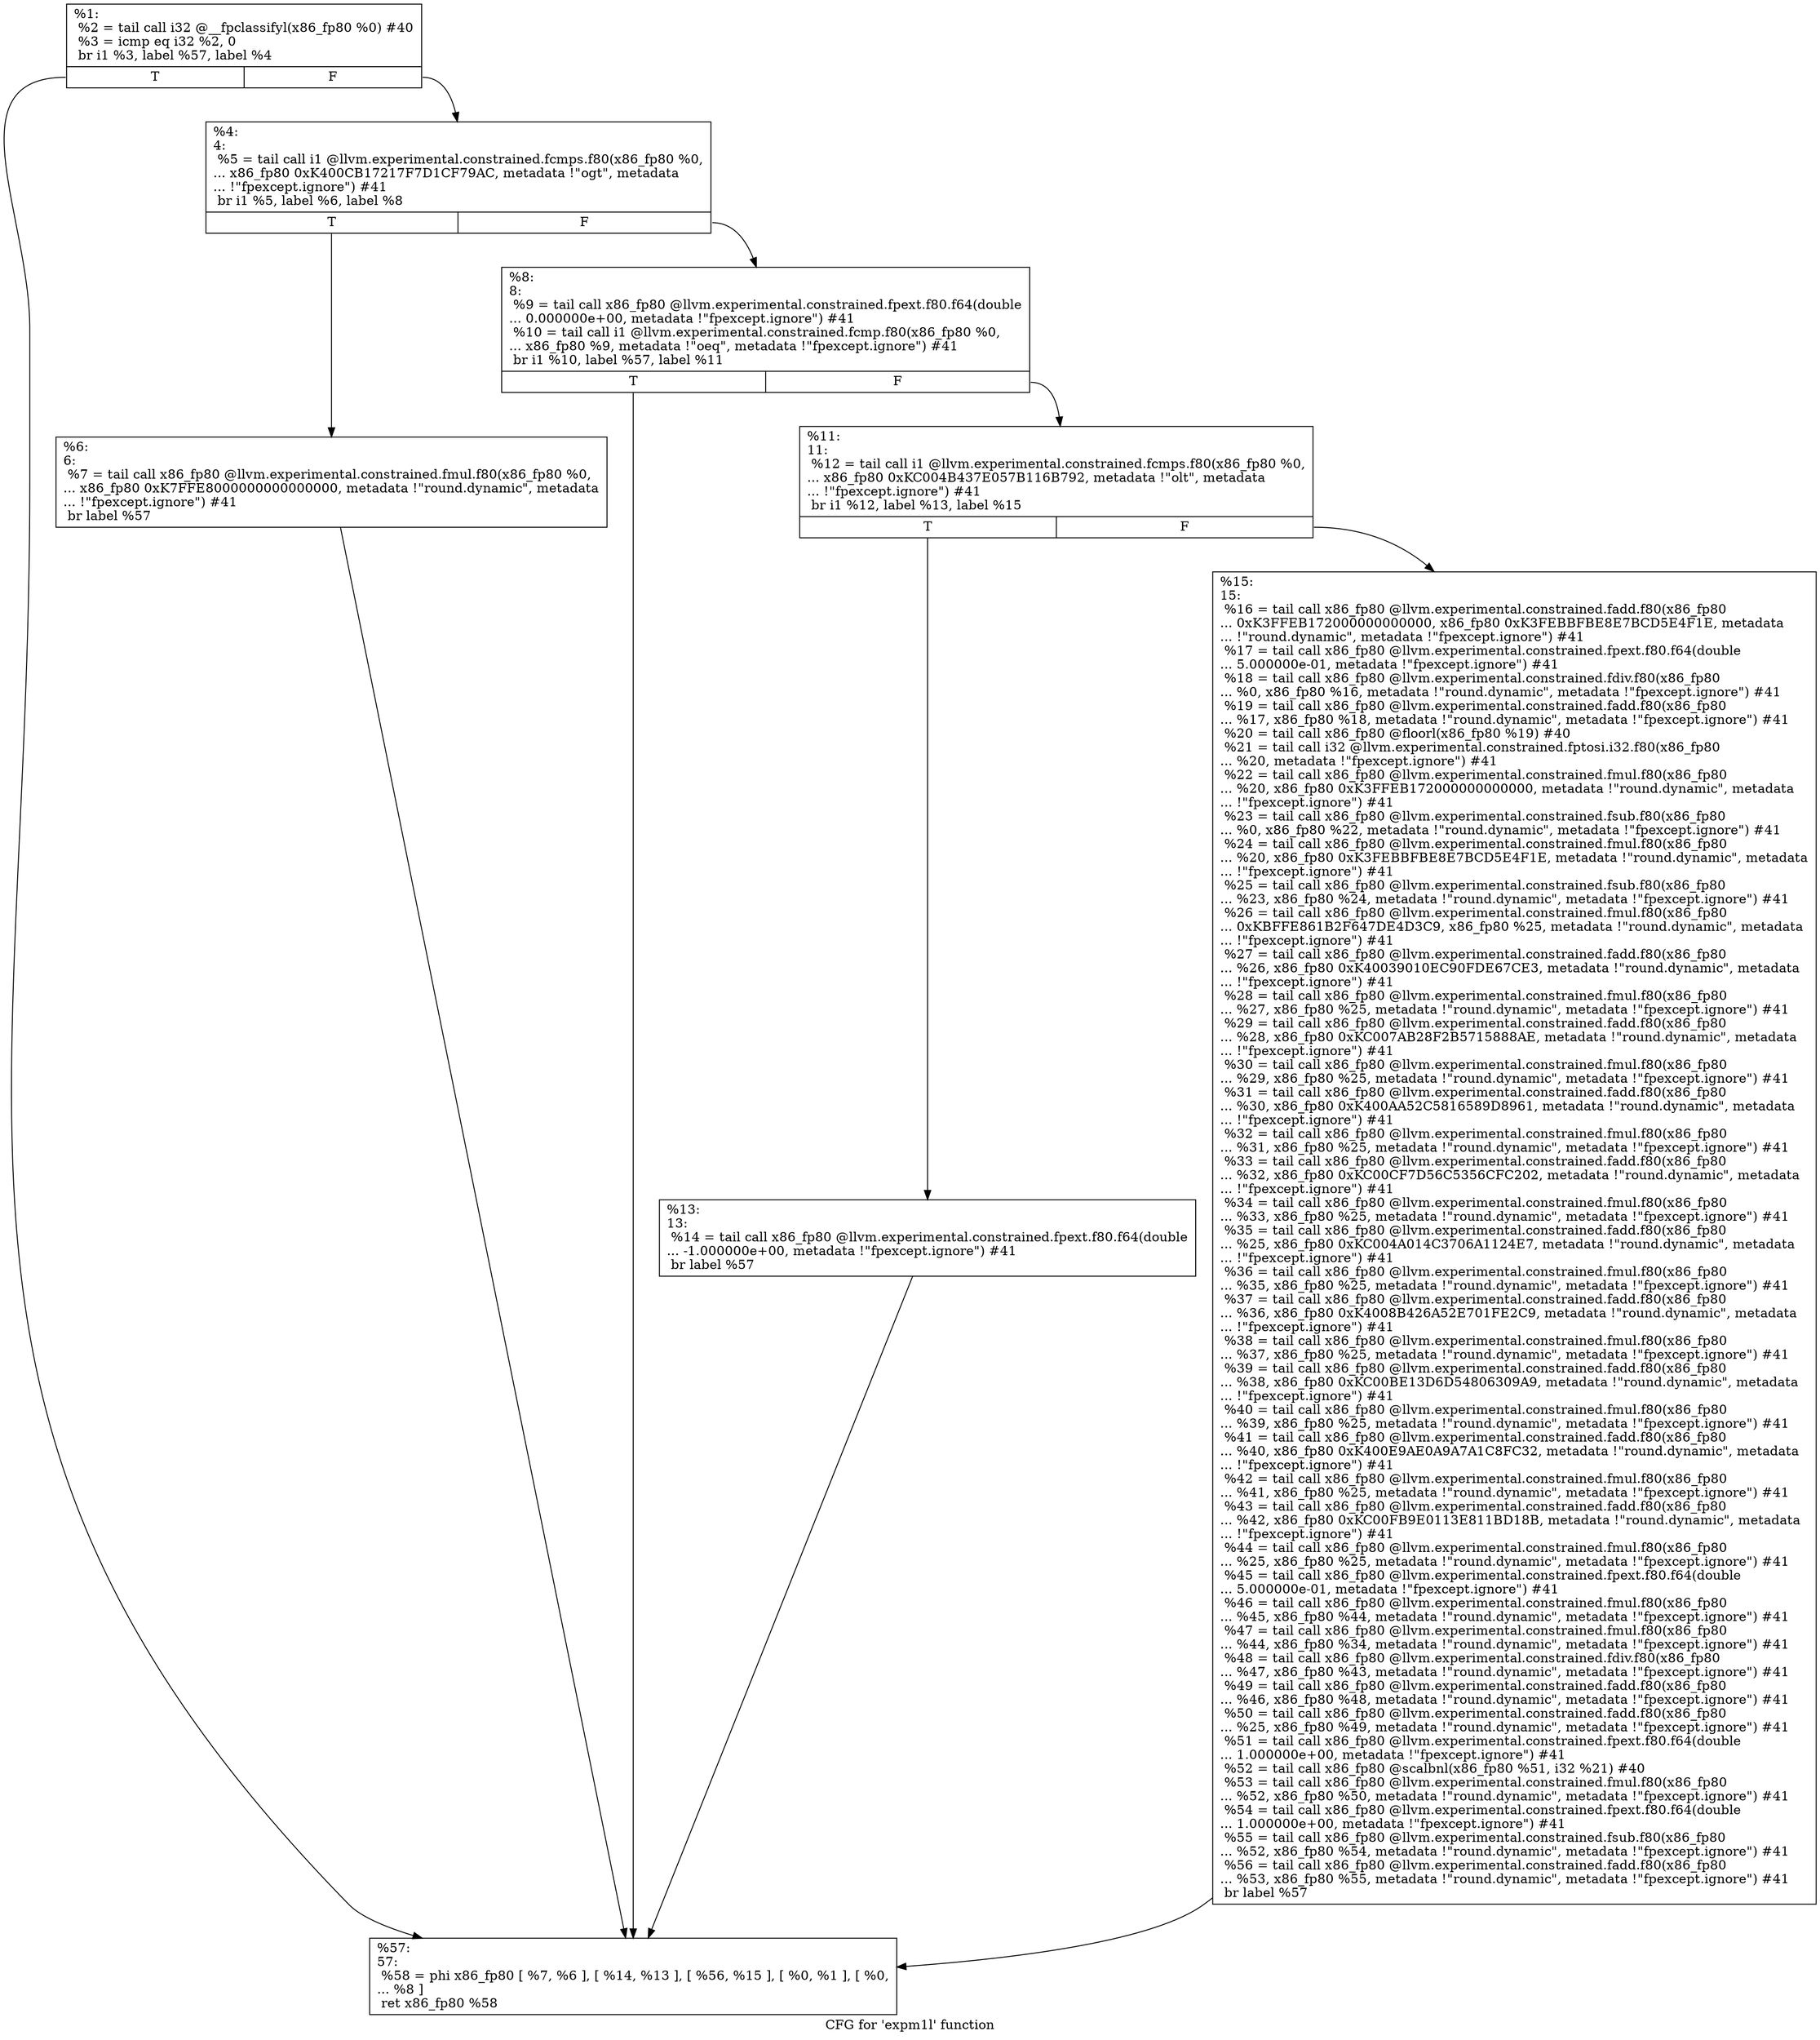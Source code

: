 digraph "CFG for 'expm1l' function" {
	label="CFG for 'expm1l' function";

	Node0x1ede640 [shape=record,label="{%1:\l  %2 = tail call i32 @__fpclassifyl(x86_fp80 %0) #40\l  %3 = icmp eq i32 %2, 0\l  br i1 %3, label %57, label %4\l|{<s0>T|<s1>F}}"];
	Node0x1ede640:s0 -> Node0x1ede870;
	Node0x1ede640:s1 -> Node0x1ede690;
	Node0x1ede690 [shape=record,label="{%4:\l4:                                                \l  %5 = tail call i1 @llvm.experimental.constrained.fcmps.f80(x86_fp80 %0,\l... x86_fp80 0xK400CB17217F7D1CF79AC, metadata !\"ogt\", metadata\l... !\"fpexcept.ignore\") #41\l  br i1 %5, label %6, label %8\l|{<s0>T|<s1>F}}"];
	Node0x1ede690:s0 -> Node0x1ede6e0;
	Node0x1ede690:s1 -> Node0x1ede730;
	Node0x1ede6e0 [shape=record,label="{%6:\l6:                                                \l  %7 = tail call x86_fp80 @llvm.experimental.constrained.fmul.f80(x86_fp80 %0,\l... x86_fp80 0xK7FFE8000000000000000, metadata !\"round.dynamic\", metadata\l... !\"fpexcept.ignore\") #41\l  br label %57\l}"];
	Node0x1ede6e0 -> Node0x1ede870;
	Node0x1ede730 [shape=record,label="{%8:\l8:                                                \l  %9 = tail call x86_fp80 @llvm.experimental.constrained.fpext.f80.f64(double\l... 0.000000e+00, metadata !\"fpexcept.ignore\") #41\l  %10 = tail call i1 @llvm.experimental.constrained.fcmp.f80(x86_fp80 %0,\l... x86_fp80 %9, metadata !\"oeq\", metadata !\"fpexcept.ignore\") #41\l  br i1 %10, label %57, label %11\l|{<s0>T|<s1>F}}"];
	Node0x1ede730:s0 -> Node0x1ede870;
	Node0x1ede730:s1 -> Node0x1ede780;
	Node0x1ede780 [shape=record,label="{%11:\l11:                                               \l  %12 = tail call i1 @llvm.experimental.constrained.fcmps.f80(x86_fp80 %0,\l... x86_fp80 0xKC004B437E057B116B792, metadata !\"olt\", metadata\l... !\"fpexcept.ignore\") #41\l  br i1 %12, label %13, label %15\l|{<s0>T|<s1>F}}"];
	Node0x1ede780:s0 -> Node0x1ede7d0;
	Node0x1ede780:s1 -> Node0x1ede820;
	Node0x1ede7d0 [shape=record,label="{%13:\l13:                                               \l  %14 = tail call x86_fp80 @llvm.experimental.constrained.fpext.f80.f64(double\l... -1.000000e+00, metadata !\"fpexcept.ignore\") #41\l  br label %57\l}"];
	Node0x1ede7d0 -> Node0x1ede870;
	Node0x1ede820 [shape=record,label="{%15:\l15:                                               \l  %16 = tail call x86_fp80 @llvm.experimental.constrained.fadd.f80(x86_fp80\l... 0xK3FFEB172000000000000, x86_fp80 0xK3FEBBFBE8E7BCD5E4F1E, metadata\l... !\"round.dynamic\", metadata !\"fpexcept.ignore\") #41\l  %17 = tail call x86_fp80 @llvm.experimental.constrained.fpext.f80.f64(double\l... 5.000000e-01, metadata !\"fpexcept.ignore\") #41\l  %18 = tail call x86_fp80 @llvm.experimental.constrained.fdiv.f80(x86_fp80\l... %0, x86_fp80 %16, metadata !\"round.dynamic\", metadata !\"fpexcept.ignore\") #41\l  %19 = tail call x86_fp80 @llvm.experimental.constrained.fadd.f80(x86_fp80\l... %17, x86_fp80 %18, metadata !\"round.dynamic\", metadata !\"fpexcept.ignore\") #41\l  %20 = tail call x86_fp80 @floorl(x86_fp80 %19) #40\l  %21 = tail call i32 @llvm.experimental.constrained.fptosi.i32.f80(x86_fp80\l... %20, metadata !\"fpexcept.ignore\") #41\l  %22 = tail call x86_fp80 @llvm.experimental.constrained.fmul.f80(x86_fp80\l... %20, x86_fp80 0xK3FFEB172000000000000, metadata !\"round.dynamic\", metadata\l... !\"fpexcept.ignore\") #41\l  %23 = tail call x86_fp80 @llvm.experimental.constrained.fsub.f80(x86_fp80\l... %0, x86_fp80 %22, metadata !\"round.dynamic\", metadata !\"fpexcept.ignore\") #41\l  %24 = tail call x86_fp80 @llvm.experimental.constrained.fmul.f80(x86_fp80\l... %20, x86_fp80 0xK3FEBBFBE8E7BCD5E4F1E, metadata !\"round.dynamic\", metadata\l... !\"fpexcept.ignore\") #41\l  %25 = tail call x86_fp80 @llvm.experimental.constrained.fsub.f80(x86_fp80\l... %23, x86_fp80 %24, metadata !\"round.dynamic\", metadata !\"fpexcept.ignore\") #41\l  %26 = tail call x86_fp80 @llvm.experimental.constrained.fmul.f80(x86_fp80\l... 0xKBFFE861B2F647DE4D3C9, x86_fp80 %25, metadata !\"round.dynamic\", metadata\l... !\"fpexcept.ignore\") #41\l  %27 = tail call x86_fp80 @llvm.experimental.constrained.fadd.f80(x86_fp80\l... %26, x86_fp80 0xK40039010EC90FDE67CE3, metadata !\"round.dynamic\", metadata\l... !\"fpexcept.ignore\") #41\l  %28 = tail call x86_fp80 @llvm.experimental.constrained.fmul.f80(x86_fp80\l... %27, x86_fp80 %25, metadata !\"round.dynamic\", metadata !\"fpexcept.ignore\") #41\l  %29 = tail call x86_fp80 @llvm.experimental.constrained.fadd.f80(x86_fp80\l... %28, x86_fp80 0xKC007AB28F2B5715888AE, metadata !\"round.dynamic\", metadata\l... !\"fpexcept.ignore\") #41\l  %30 = tail call x86_fp80 @llvm.experimental.constrained.fmul.f80(x86_fp80\l... %29, x86_fp80 %25, metadata !\"round.dynamic\", metadata !\"fpexcept.ignore\") #41\l  %31 = tail call x86_fp80 @llvm.experimental.constrained.fadd.f80(x86_fp80\l... %30, x86_fp80 0xK400AA52C5816589D8961, metadata !\"round.dynamic\", metadata\l... !\"fpexcept.ignore\") #41\l  %32 = tail call x86_fp80 @llvm.experimental.constrained.fmul.f80(x86_fp80\l... %31, x86_fp80 %25, metadata !\"round.dynamic\", metadata !\"fpexcept.ignore\") #41\l  %33 = tail call x86_fp80 @llvm.experimental.constrained.fadd.f80(x86_fp80\l... %32, x86_fp80 0xKC00CF7D56C5356CFC202, metadata !\"round.dynamic\", metadata\l... !\"fpexcept.ignore\") #41\l  %34 = tail call x86_fp80 @llvm.experimental.constrained.fmul.f80(x86_fp80\l... %33, x86_fp80 %25, metadata !\"round.dynamic\", metadata !\"fpexcept.ignore\") #41\l  %35 = tail call x86_fp80 @llvm.experimental.constrained.fadd.f80(x86_fp80\l... %25, x86_fp80 0xKC004A014C3706A1124E7, metadata !\"round.dynamic\", metadata\l... !\"fpexcept.ignore\") #41\l  %36 = tail call x86_fp80 @llvm.experimental.constrained.fmul.f80(x86_fp80\l... %35, x86_fp80 %25, metadata !\"round.dynamic\", metadata !\"fpexcept.ignore\") #41\l  %37 = tail call x86_fp80 @llvm.experimental.constrained.fadd.f80(x86_fp80\l... %36, x86_fp80 0xK4008B426A52E701FE2C9, metadata !\"round.dynamic\", metadata\l... !\"fpexcept.ignore\") #41\l  %38 = tail call x86_fp80 @llvm.experimental.constrained.fmul.f80(x86_fp80\l... %37, x86_fp80 %25, metadata !\"round.dynamic\", metadata !\"fpexcept.ignore\") #41\l  %39 = tail call x86_fp80 @llvm.experimental.constrained.fadd.f80(x86_fp80\l... %38, x86_fp80 0xKC00BE13D6D54806309A9, metadata !\"round.dynamic\", metadata\l... !\"fpexcept.ignore\") #41\l  %40 = tail call x86_fp80 @llvm.experimental.constrained.fmul.f80(x86_fp80\l... %39, x86_fp80 %25, metadata !\"round.dynamic\", metadata !\"fpexcept.ignore\") #41\l  %41 = tail call x86_fp80 @llvm.experimental.constrained.fadd.f80(x86_fp80\l... %40, x86_fp80 0xK400E9AE0A9A7A1C8FC32, metadata !\"round.dynamic\", metadata\l... !\"fpexcept.ignore\") #41\l  %42 = tail call x86_fp80 @llvm.experimental.constrained.fmul.f80(x86_fp80\l... %41, x86_fp80 %25, metadata !\"round.dynamic\", metadata !\"fpexcept.ignore\") #41\l  %43 = tail call x86_fp80 @llvm.experimental.constrained.fadd.f80(x86_fp80\l... %42, x86_fp80 0xKC00FB9E0113E811BD18B, metadata !\"round.dynamic\", metadata\l... !\"fpexcept.ignore\") #41\l  %44 = tail call x86_fp80 @llvm.experimental.constrained.fmul.f80(x86_fp80\l... %25, x86_fp80 %25, metadata !\"round.dynamic\", metadata !\"fpexcept.ignore\") #41\l  %45 = tail call x86_fp80 @llvm.experimental.constrained.fpext.f80.f64(double\l... 5.000000e-01, metadata !\"fpexcept.ignore\") #41\l  %46 = tail call x86_fp80 @llvm.experimental.constrained.fmul.f80(x86_fp80\l... %45, x86_fp80 %44, metadata !\"round.dynamic\", metadata !\"fpexcept.ignore\") #41\l  %47 = tail call x86_fp80 @llvm.experimental.constrained.fmul.f80(x86_fp80\l... %44, x86_fp80 %34, metadata !\"round.dynamic\", metadata !\"fpexcept.ignore\") #41\l  %48 = tail call x86_fp80 @llvm.experimental.constrained.fdiv.f80(x86_fp80\l... %47, x86_fp80 %43, metadata !\"round.dynamic\", metadata !\"fpexcept.ignore\") #41\l  %49 = tail call x86_fp80 @llvm.experimental.constrained.fadd.f80(x86_fp80\l... %46, x86_fp80 %48, metadata !\"round.dynamic\", metadata !\"fpexcept.ignore\") #41\l  %50 = tail call x86_fp80 @llvm.experimental.constrained.fadd.f80(x86_fp80\l... %25, x86_fp80 %49, metadata !\"round.dynamic\", metadata !\"fpexcept.ignore\") #41\l  %51 = tail call x86_fp80 @llvm.experimental.constrained.fpext.f80.f64(double\l... 1.000000e+00, metadata !\"fpexcept.ignore\") #41\l  %52 = tail call x86_fp80 @scalbnl(x86_fp80 %51, i32 %21) #40\l  %53 = tail call x86_fp80 @llvm.experimental.constrained.fmul.f80(x86_fp80\l... %52, x86_fp80 %50, metadata !\"round.dynamic\", metadata !\"fpexcept.ignore\") #41\l  %54 = tail call x86_fp80 @llvm.experimental.constrained.fpext.f80.f64(double\l... 1.000000e+00, metadata !\"fpexcept.ignore\") #41\l  %55 = tail call x86_fp80 @llvm.experimental.constrained.fsub.f80(x86_fp80\l... %52, x86_fp80 %54, metadata !\"round.dynamic\", metadata !\"fpexcept.ignore\") #41\l  %56 = tail call x86_fp80 @llvm.experimental.constrained.fadd.f80(x86_fp80\l... %53, x86_fp80 %55, metadata !\"round.dynamic\", metadata !\"fpexcept.ignore\") #41\l  br label %57\l}"];
	Node0x1ede820 -> Node0x1ede870;
	Node0x1ede870 [shape=record,label="{%57:\l57:                                               \l  %58 = phi x86_fp80 [ %7, %6 ], [ %14, %13 ], [ %56, %15 ], [ %0, %1 ], [ %0,\l... %8 ]\l  ret x86_fp80 %58\l}"];
}
